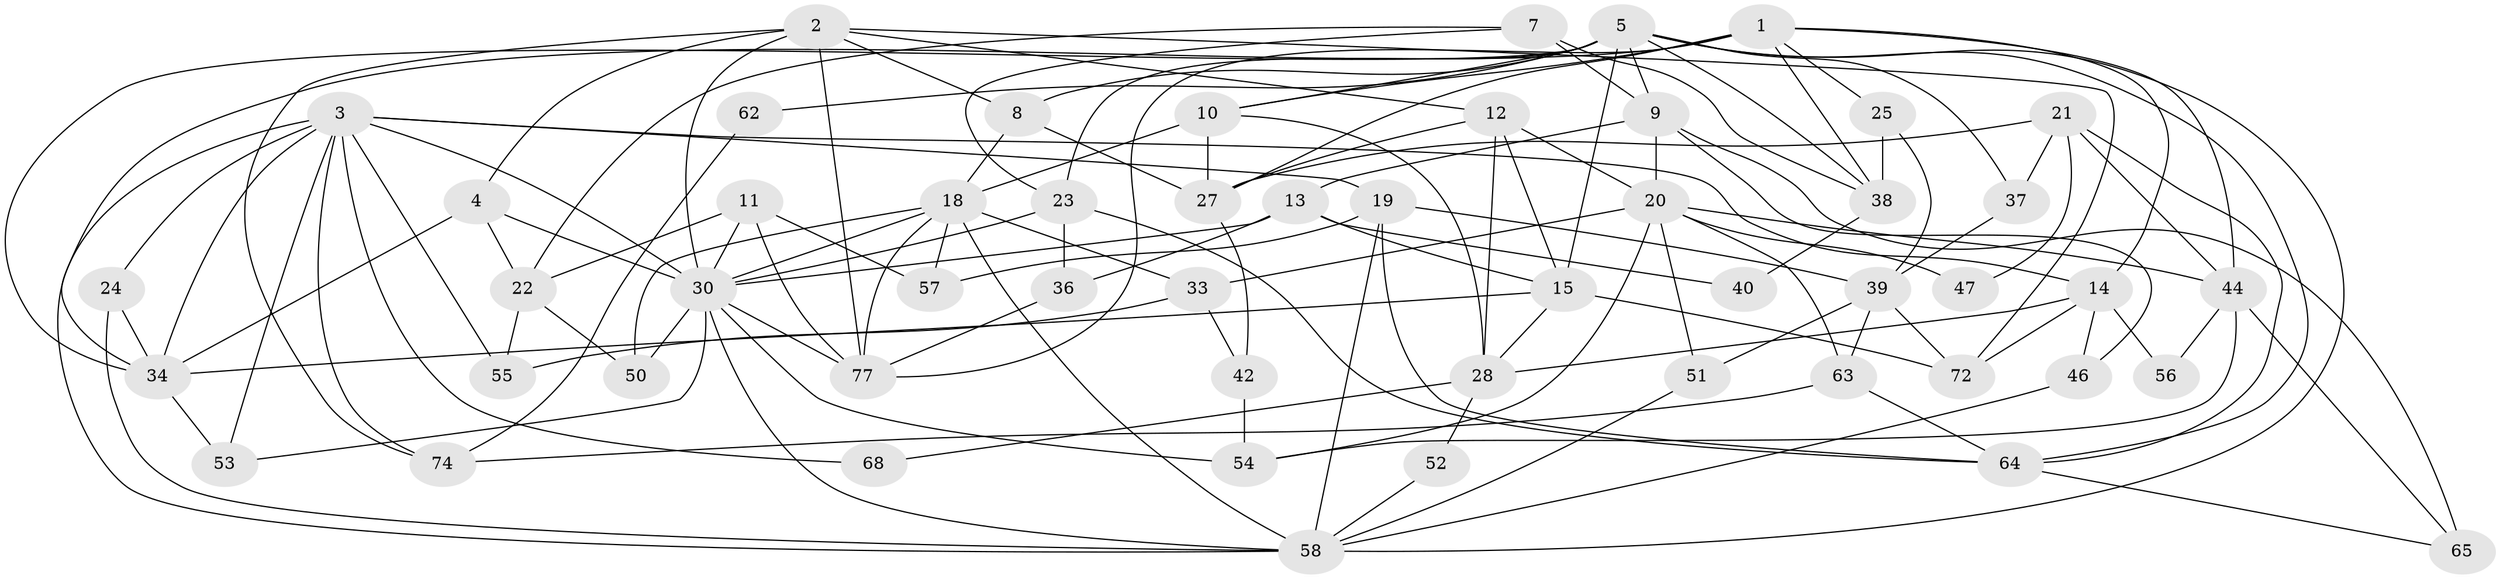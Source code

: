 // original degree distribution, {4: 0.2839506172839506, 5: 0.19753086419753085, 2: 0.12345679012345678, 7: 0.024691358024691357, 3: 0.2716049382716049, 8: 0.024691358024691357, 6: 0.07407407407407407}
// Generated by graph-tools (version 1.1) at 2025/11/02/27/25 16:11:23]
// undirected, 53 vertices, 129 edges
graph export_dot {
graph [start="1"]
  node [color=gray90,style=filled];
  1 [super="+66"];
  2 [super="+59"];
  3 [super="+6"];
  4 [super="+45"];
  5 [super="+69"];
  7 [super="+76"];
  8 [super="+61"];
  9 [super="+32"];
  10 [super="+67"];
  11 [super="+29"];
  12 [super="+17"];
  13 [super="+78"];
  14 [super="+31"];
  15 [super="+16"];
  18 [super="+41"];
  19 [super="+79"];
  20 [super="+70"];
  21 [super="+26"];
  22 [super="+73"];
  23;
  24;
  25;
  27 [super="+75"];
  28 [super="+48"];
  30 [super="+43"];
  33;
  34 [super="+35"];
  36;
  37;
  38;
  39 [super="+49"];
  40;
  42 [super="+60"];
  44 [super="+81"];
  46;
  47;
  50;
  51;
  52;
  53;
  54;
  55;
  56;
  57;
  58 [super="+71"];
  62;
  63;
  64;
  65;
  68;
  72;
  74;
  77 [super="+80"];
  1 -- 14;
  1 -- 38;
  1 -- 77;
  1 -- 34;
  1 -- 25;
  1 -- 10;
  1 -- 27;
  1 -- 44;
  2 -- 8;
  2 -- 30;
  2 -- 72;
  2 -- 74;
  2 -- 12;
  2 -- 4;
  2 -- 77;
  3 -- 68;
  3 -- 74;
  3 -- 19;
  3 -- 58;
  3 -- 53;
  3 -- 30;
  3 -- 55;
  3 -- 24;
  3 -- 14;
  3 -- 34;
  4 -- 34;
  4 -- 30;
  4 -- 22;
  5 -- 23;
  5 -- 34;
  5 -- 8;
  5 -- 38;
  5 -- 64;
  5 -- 37;
  5 -- 9;
  5 -- 58;
  5 -- 62;
  5 -- 10;
  5 -- 15;
  7 -- 38;
  7 -- 9 [weight=2];
  7 -- 23;
  7 -- 22;
  8 -- 27;
  8 -- 18;
  9 -- 65;
  9 -- 46;
  9 -- 20;
  9 -- 13;
  10 -- 28;
  10 -- 18;
  10 -- 27 [weight=3];
  11 -- 57;
  11 -- 22;
  11 -- 77;
  11 -- 30;
  12 -- 27;
  12 -- 28;
  12 -- 20;
  12 -- 15;
  13 -- 15;
  13 -- 40;
  13 -- 30;
  13 -- 36;
  14 -- 72;
  14 -- 28;
  14 -- 56;
  14 -- 46;
  15 -- 34;
  15 -- 72;
  15 -- 28;
  18 -- 57;
  18 -- 33;
  18 -- 50;
  18 -- 30;
  18 -- 58;
  18 -- 77;
  19 -- 58;
  19 -- 57;
  19 -- 64;
  19 -- 39 [weight=2];
  20 -- 51;
  20 -- 33;
  20 -- 47;
  20 -- 54;
  20 -- 63;
  20 -- 44 [weight=2];
  21 -- 64;
  21 -- 47;
  21 -- 37;
  21 -- 27;
  21 -- 44;
  22 -- 50;
  22 -- 55;
  23 -- 64;
  23 -- 36;
  23 -- 30;
  24 -- 34;
  24 -- 58;
  25 -- 38;
  25 -- 39;
  27 -- 42;
  28 -- 52;
  28 -- 68;
  30 -- 50;
  30 -- 54;
  30 -- 77;
  30 -- 53;
  30 -- 58;
  33 -- 55;
  33 -- 42;
  34 -- 53;
  36 -- 77;
  37 -- 39;
  38 -- 40;
  39 -- 51;
  39 -- 72;
  39 -- 63;
  42 -- 54;
  44 -- 65;
  44 -- 54;
  44 -- 56;
  46 -- 58;
  51 -- 58;
  52 -- 58;
  62 -- 74;
  63 -- 74;
  63 -- 64;
  64 -- 65;
}
